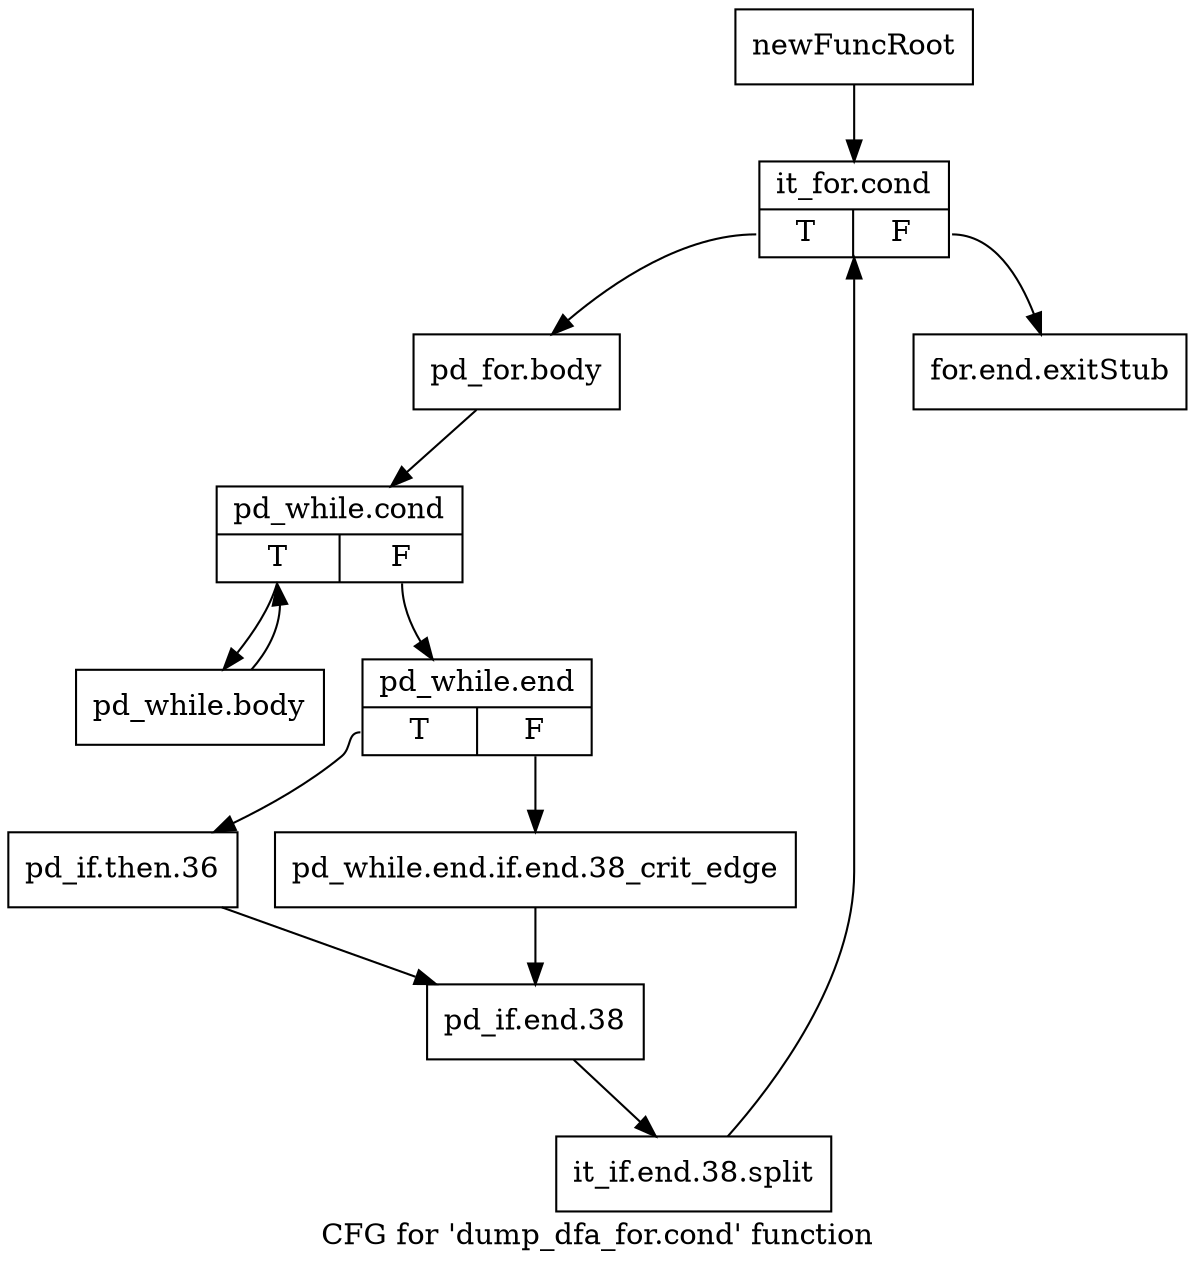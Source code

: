 digraph "CFG for 'dump_dfa_for.cond' function" {
	label="CFG for 'dump_dfa_for.cond' function";

	Node0x486eae0 [shape=record,label="{newFuncRoot}"];
	Node0x486eae0 -> Node0x486eb80;
	Node0x486eb30 [shape=record,label="{for.end.exitStub}"];
	Node0x486eb80 [shape=record,label="{it_for.cond|{<s0>T|<s1>F}}"];
	Node0x486eb80:s0 -> Node0x486ebd0;
	Node0x486eb80:s1 -> Node0x486eb30;
	Node0x486ebd0 [shape=record,label="{pd_for.body}"];
	Node0x486ebd0 -> Node0x486ec20;
	Node0x486ec20 [shape=record,label="{pd_while.cond|{<s0>T|<s1>F}}"];
	Node0x486ec20:s0 -> Node0x486edb0;
	Node0x486ec20:s1 -> Node0x486ec70;
	Node0x486ec70 [shape=record,label="{pd_while.end|{<s0>T|<s1>F}}"];
	Node0x486ec70:s0 -> Node0x486ed10;
	Node0x486ec70:s1 -> Node0x486ecc0;
	Node0x486ecc0 [shape=record,label="{pd_while.end.if.end.38_crit_edge}"];
	Node0x486ecc0 -> Node0x486ed60;
	Node0x486ed10 [shape=record,label="{pd_if.then.36}"];
	Node0x486ed10 -> Node0x486ed60;
	Node0x486ed60 [shape=record,label="{pd_if.end.38}"];
	Node0x486ed60 -> Node0x56b5290;
	Node0x56b5290 [shape=record,label="{it_if.end.38.split}"];
	Node0x56b5290 -> Node0x486eb80;
	Node0x486edb0 [shape=record,label="{pd_while.body}"];
	Node0x486edb0 -> Node0x486ec20;
}
